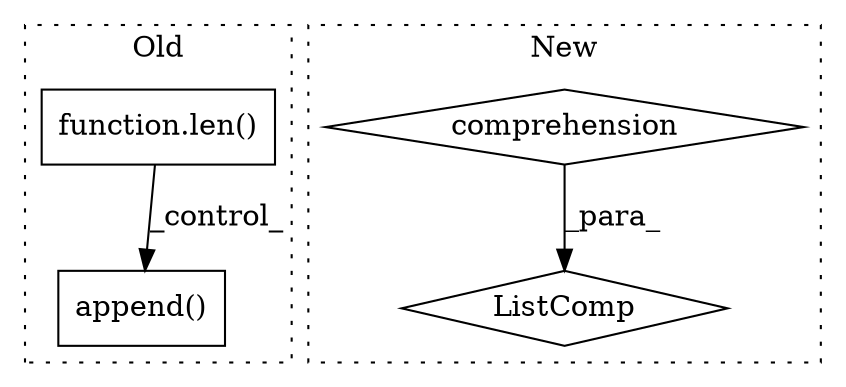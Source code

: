 digraph G {
subgraph cluster0 {
1 [label="function.len()" a="75" s="4337,4351" l="4,1" shape="box"];
4 [label="append()" a="75" s="4367,4434" l="31,1" shape="box"];
label = "Old";
style="dotted";
}
subgraph cluster1 {
2 [label="ListComp" a="106" s="3940" l="71" shape="diamond"];
3 [label="comprehension" a="45" s="3991" l="3" shape="diamond"];
label = "New";
style="dotted";
}
1 -> 4 [label="_control_"];
3 -> 2 [label="_para_"];
}